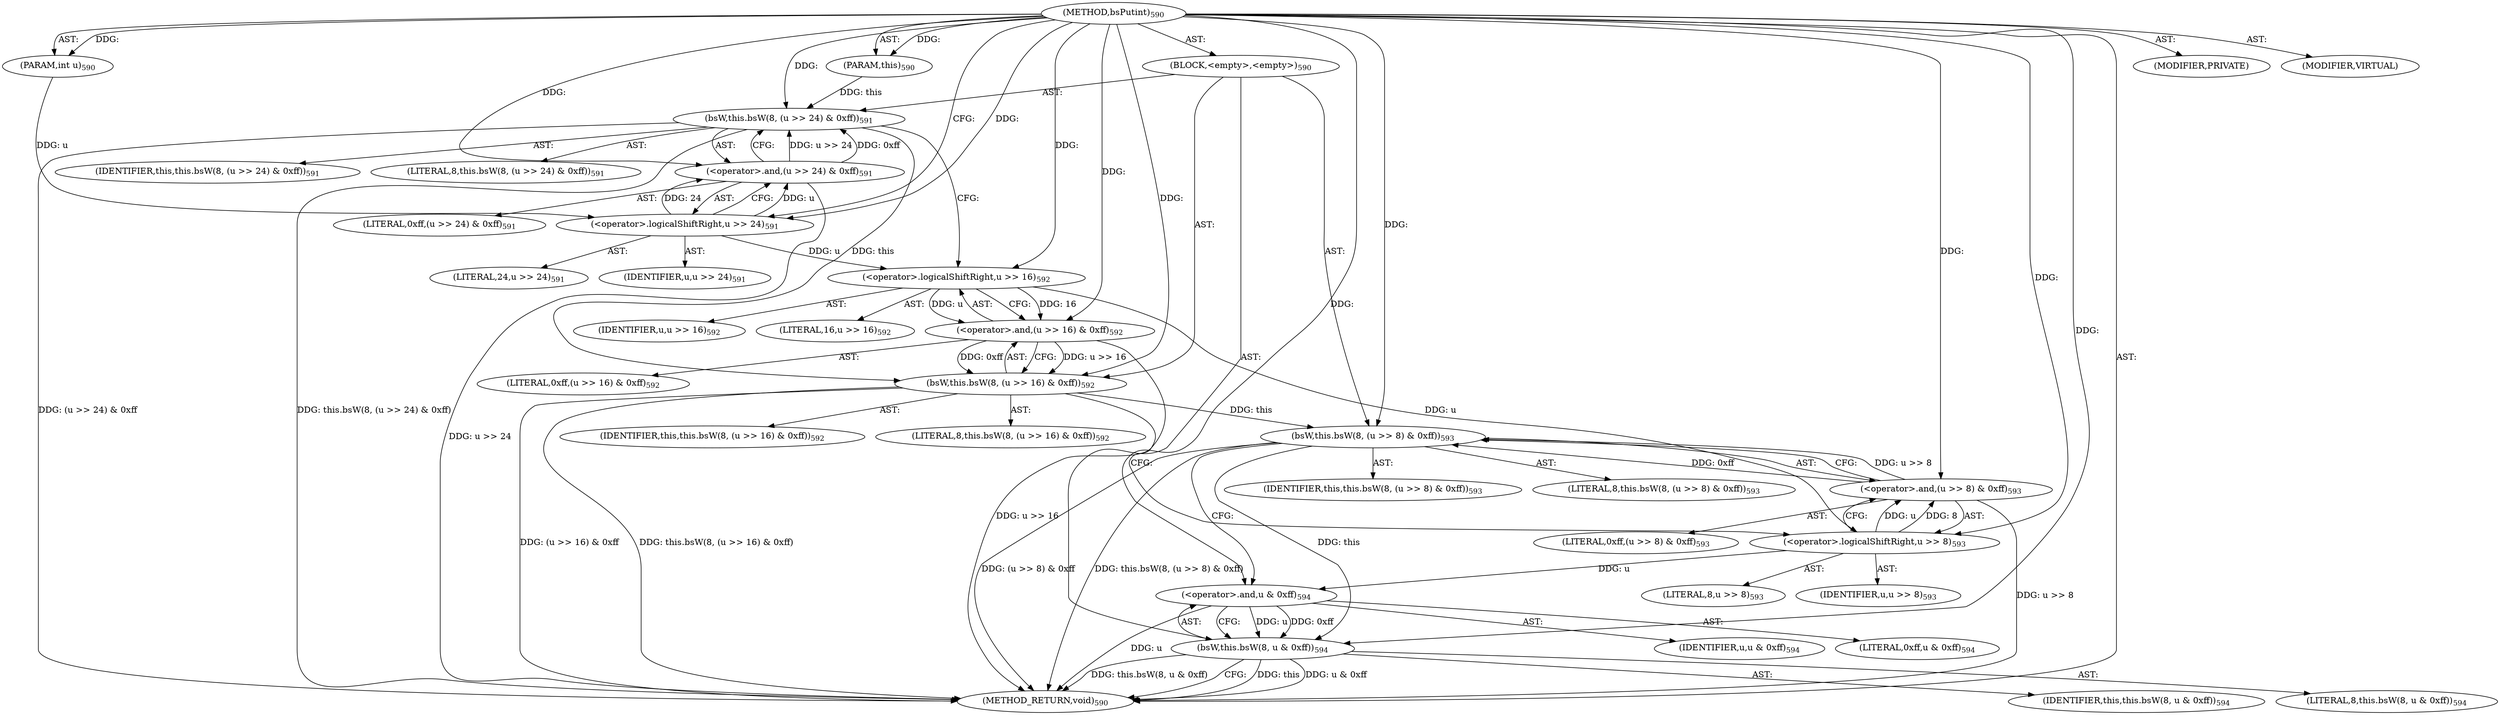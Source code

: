 digraph "bsPutint" {  
"111669149715" [label = <(METHOD,bsPutint)<SUB>590</SUB>> ]
"115964117000" [label = <(PARAM,this)<SUB>590</SUB>> ]
"115964117035" [label = <(PARAM,int u)<SUB>590</SUB>> ]
"25769803851" [label = <(BLOCK,&lt;empty&gt;,&lt;empty&gt;)<SUB>590</SUB>> ]
"30064771646" [label = <(bsW,this.bsW(8, (u &gt;&gt; 24) &amp; 0xff))<SUB>591</SUB>> ]
"68719476767" [label = <(IDENTIFIER,this,this.bsW(8, (u &gt;&gt; 24) &amp; 0xff))<SUB>591</SUB>> ]
"90194313389" [label = <(LITERAL,8,this.bsW(8, (u &gt;&gt; 24) &amp; 0xff))<SUB>591</SUB>> ]
"30064771647" [label = <(&lt;operator&gt;.and,(u &gt;&gt; 24) &amp; 0xff)<SUB>591</SUB>> ]
"30064771648" [label = <(&lt;operator&gt;.logicalShiftRight,u &gt;&gt; 24)<SUB>591</SUB>> ]
"68719477217" [label = <(IDENTIFIER,u,u &gt;&gt; 24)<SUB>591</SUB>> ]
"90194313390" [label = <(LITERAL,24,u &gt;&gt; 24)<SUB>591</SUB>> ]
"90194313391" [label = <(LITERAL,0xff,(u &gt;&gt; 24) &amp; 0xff)<SUB>591</SUB>> ]
"30064771649" [label = <(bsW,this.bsW(8, (u &gt;&gt; 16) &amp; 0xff))<SUB>592</SUB>> ]
"68719476768" [label = <(IDENTIFIER,this,this.bsW(8, (u &gt;&gt; 16) &amp; 0xff))<SUB>592</SUB>> ]
"90194313392" [label = <(LITERAL,8,this.bsW(8, (u &gt;&gt; 16) &amp; 0xff))<SUB>592</SUB>> ]
"30064771650" [label = <(&lt;operator&gt;.and,(u &gt;&gt; 16) &amp; 0xff)<SUB>592</SUB>> ]
"30064771651" [label = <(&lt;operator&gt;.logicalShiftRight,u &gt;&gt; 16)<SUB>592</SUB>> ]
"68719477218" [label = <(IDENTIFIER,u,u &gt;&gt; 16)<SUB>592</SUB>> ]
"90194313393" [label = <(LITERAL,16,u &gt;&gt; 16)<SUB>592</SUB>> ]
"90194313394" [label = <(LITERAL,0xff,(u &gt;&gt; 16) &amp; 0xff)<SUB>592</SUB>> ]
"30064771652" [label = <(bsW,this.bsW(8, (u &gt;&gt; 8) &amp; 0xff))<SUB>593</SUB>> ]
"68719476769" [label = <(IDENTIFIER,this,this.bsW(8, (u &gt;&gt; 8) &amp; 0xff))<SUB>593</SUB>> ]
"90194313395" [label = <(LITERAL,8,this.bsW(8, (u &gt;&gt; 8) &amp; 0xff))<SUB>593</SUB>> ]
"30064771653" [label = <(&lt;operator&gt;.and,(u &gt;&gt; 8) &amp; 0xff)<SUB>593</SUB>> ]
"30064771654" [label = <(&lt;operator&gt;.logicalShiftRight,u &gt;&gt; 8)<SUB>593</SUB>> ]
"68719477219" [label = <(IDENTIFIER,u,u &gt;&gt; 8)<SUB>593</SUB>> ]
"90194313396" [label = <(LITERAL,8,u &gt;&gt; 8)<SUB>593</SUB>> ]
"90194313397" [label = <(LITERAL,0xff,(u &gt;&gt; 8) &amp; 0xff)<SUB>593</SUB>> ]
"30064771655" [label = <(bsW,this.bsW(8, u &amp; 0xff))<SUB>594</SUB>> ]
"68719476770" [label = <(IDENTIFIER,this,this.bsW(8, u &amp; 0xff))<SUB>594</SUB>> ]
"90194313398" [label = <(LITERAL,8,this.bsW(8, u &amp; 0xff))<SUB>594</SUB>> ]
"30064771656" [label = <(&lt;operator&gt;.and,u &amp; 0xff)<SUB>594</SUB>> ]
"68719477220" [label = <(IDENTIFIER,u,u &amp; 0xff)<SUB>594</SUB>> ]
"90194313399" [label = <(LITERAL,0xff,u &amp; 0xff)<SUB>594</SUB>> ]
"133143986251" [label = <(MODIFIER,PRIVATE)> ]
"133143986252" [label = <(MODIFIER,VIRTUAL)> ]
"128849018899" [label = <(METHOD_RETURN,void)<SUB>590</SUB>> ]
  "111669149715" -> "115964117000"  [ label = "AST: "] 
  "111669149715" -> "115964117035"  [ label = "AST: "] 
  "111669149715" -> "25769803851"  [ label = "AST: "] 
  "111669149715" -> "133143986251"  [ label = "AST: "] 
  "111669149715" -> "133143986252"  [ label = "AST: "] 
  "111669149715" -> "128849018899"  [ label = "AST: "] 
  "25769803851" -> "30064771646"  [ label = "AST: "] 
  "25769803851" -> "30064771649"  [ label = "AST: "] 
  "25769803851" -> "30064771652"  [ label = "AST: "] 
  "25769803851" -> "30064771655"  [ label = "AST: "] 
  "30064771646" -> "68719476767"  [ label = "AST: "] 
  "30064771646" -> "90194313389"  [ label = "AST: "] 
  "30064771646" -> "30064771647"  [ label = "AST: "] 
  "30064771647" -> "30064771648"  [ label = "AST: "] 
  "30064771647" -> "90194313391"  [ label = "AST: "] 
  "30064771648" -> "68719477217"  [ label = "AST: "] 
  "30064771648" -> "90194313390"  [ label = "AST: "] 
  "30064771649" -> "68719476768"  [ label = "AST: "] 
  "30064771649" -> "90194313392"  [ label = "AST: "] 
  "30064771649" -> "30064771650"  [ label = "AST: "] 
  "30064771650" -> "30064771651"  [ label = "AST: "] 
  "30064771650" -> "90194313394"  [ label = "AST: "] 
  "30064771651" -> "68719477218"  [ label = "AST: "] 
  "30064771651" -> "90194313393"  [ label = "AST: "] 
  "30064771652" -> "68719476769"  [ label = "AST: "] 
  "30064771652" -> "90194313395"  [ label = "AST: "] 
  "30064771652" -> "30064771653"  [ label = "AST: "] 
  "30064771653" -> "30064771654"  [ label = "AST: "] 
  "30064771653" -> "90194313397"  [ label = "AST: "] 
  "30064771654" -> "68719477219"  [ label = "AST: "] 
  "30064771654" -> "90194313396"  [ label = "AST: "] 
  "30064771655" -> "68719476770"  [ label = "AST: "] 
  "30064771655" -> "90194313398"  [ label = "AST: "] 
  "30064771655" -> "30064771656"  [ label = "AST: "] 
  "30064771656" -> "68719477220"  [ label = "AST: "] 
  "30064771656" -> "90194313399"  [ label = "AST: "] 
  "30064771646" -> "30064771651"  [ label = "CFG: "] 
  "30064771649" -> "30064771654"  [ label = "CFG: "] 
  "30064771652" -> "30064771656"  [ label = "CFG: "] 
  "30064771655" -> "128849018899"  [ label = "CFG: "] 
  "30064771647" -> "30064771646"  [ label = "CFG: "] 
  "30064771650" -> "30064771649"  [ label = "CFG: "] 
  "30064771653" -> "30064771652"  [ label = "CFG: "] 
  "30064771656" -> "30064771655"  [ label = "CFG: "] 
  "30064771648" -> "30064771647"  [ label = "CFG: "] 
  "30064771651" -> "30064771650"  [ label = "CFG: "] 
  "30064771654" -> "30064771653"  [ label = "CFG: "] 
  "111669149715" -> "30064771648"  [ label = "CFG: "] 
  "30064771647" -> "128849018899"  [ label = "DDG: u &gt;&gt; 24"] 
  "30064771646" -> "128849018899"  [ label = "DDG: (u &gt;&gt; 24) &amp; 0xff"] 
  "30064771646" -> "128849018899"  [ label = "DDG: this.bsW(8, (u &gt;&gt; 24) &amp; 0xff)"] 
  "30064771650" -> "128849018899"  [ label = "DDG: u &gt;&gt; 16"] 
  "30064771649" -> "128849018899"  [ label = "DDG: (u &gt;&gt; 16) &amp; 0xff"] 
  "30064771649" -> "128849018899"  [ label = "DDG: this.bsW(8, (u &gt;&gt; 16) &amp; 0xff)"] 
  "30064771653" -> "128849018899"  [ label = "DDG: u &gt;&gt; 8"] 
  "30064771652" -> "128849018899"  [ label = "DDG: (u &gt;&gt; 8) &amp; 0xff"] 
  "30064771652" -> "128849018899"  [ label = "DDG: this.bsW(8, (u &gt;&gt; 8) &amp; 0xff)"] 
  "30064771655" -> "128849018899"  [ label = "DDG: this"] 
  "30064771656" -> "128849018899"  [ label = "DDG: u"] 
  "30064771655" -> "128849018899"  [ label = "DDG: u &amp; 0xff"] 
  "30064771655" -> "128849018899"  [ label = "DDG: this.bsW(8, u &amp; 0xff)"] 
  "111669149715" -> "115964117000"  [ label = "DDG: "] 
  "111669149715" -> "115964117035"  [ label = "DDG: "] 
  "115964117000" -> "30064771646"  [ label = "DDG: this"] 
  "111669149715" -> "30064771646"  [ label = "DDG: "] 
  "30064771647" -> "30064771646"  [ label = "DDG: u &gt;&gt; 24"] 
  "30064771647" -> "30064771646"  [ label = "DDG: 0xff"] 
  "30064771646" -> "30064771649"  [ label = "DDG: this"] 
  "111669149715" -> "30064771649"  [ label = "DDG: "] 
  "30064771650" -> "30064771649"  [ label = "DDG: u &gt;&gt; 16"] 
  "30064771650" -> "30064771649"  [ label = "DDG: 0xff"] 
  "30064771649" -> "30064771652"  [ label = "DDG: this"] 
  "111669149715" -> "30064771652"  [ label = "DDG: "] 
  "30064771653" -> "30064771652"  [ label = "DDG: u &gt;&gt; 8"] 
  "30064771653" -> "30064771652"  [ label = "DDG: 0xff"] 
  "30064771652" -> "30064771655"  [ label = "DDG: this"] 
  "111669149715" -> "30064771655"  [ label = "DDG: "] 
  "30064771656" -> "30064771655"  [ label = "DDG: u"] 
  "30064771656" -> "30064771655"  [ label = "DDG: 0xff"] 
  "30064771648" -> "30064771647"  [ label = "DDG: u"] 
  "30064771648" -> "30064771647"  [ label = "DDG: 24"] 
  "111669149715" -> "30064771647"  [ label = "DDG: "] 
  "30064771651" -> "30064771650"  [ label = "DDG: u"] 
  "30064771651" -> "30064771650"  [ label = "DDG: 16"] 
  "111669149715" -> "30064771650"  [ label = "DDG: "] 
  "30064771654" -> "30064771653"  [ label = "DDG: u"] 
  "30064771654" -> "30064771653"  [ label = "DDG: 8"] 
  "111669149715" -> "30064771653"  [ label = "DDG: "] 
  "30064771654" -> "30064771656"  [ label = "DDG: u"] 
  "111669149715" -> "30064771656"  [ label = "DDG: "] 
  "115964117035" -> "30064771648"  [ label = "DDG: u"] 
  "111669149715" -> "30064771648"  [ label = "DDG: "] 
  "30064771648" -> "30064771651"  [ label = "DDG: u"] 
  "111669149715" -> "30064771651"  [ label = "DDG: "] 
  "30064771651" -> "30064771654"  [ label = "DDG: u"] 
  "111669149715" -> "30064771654"  [ label = "DDG: "] 
}
